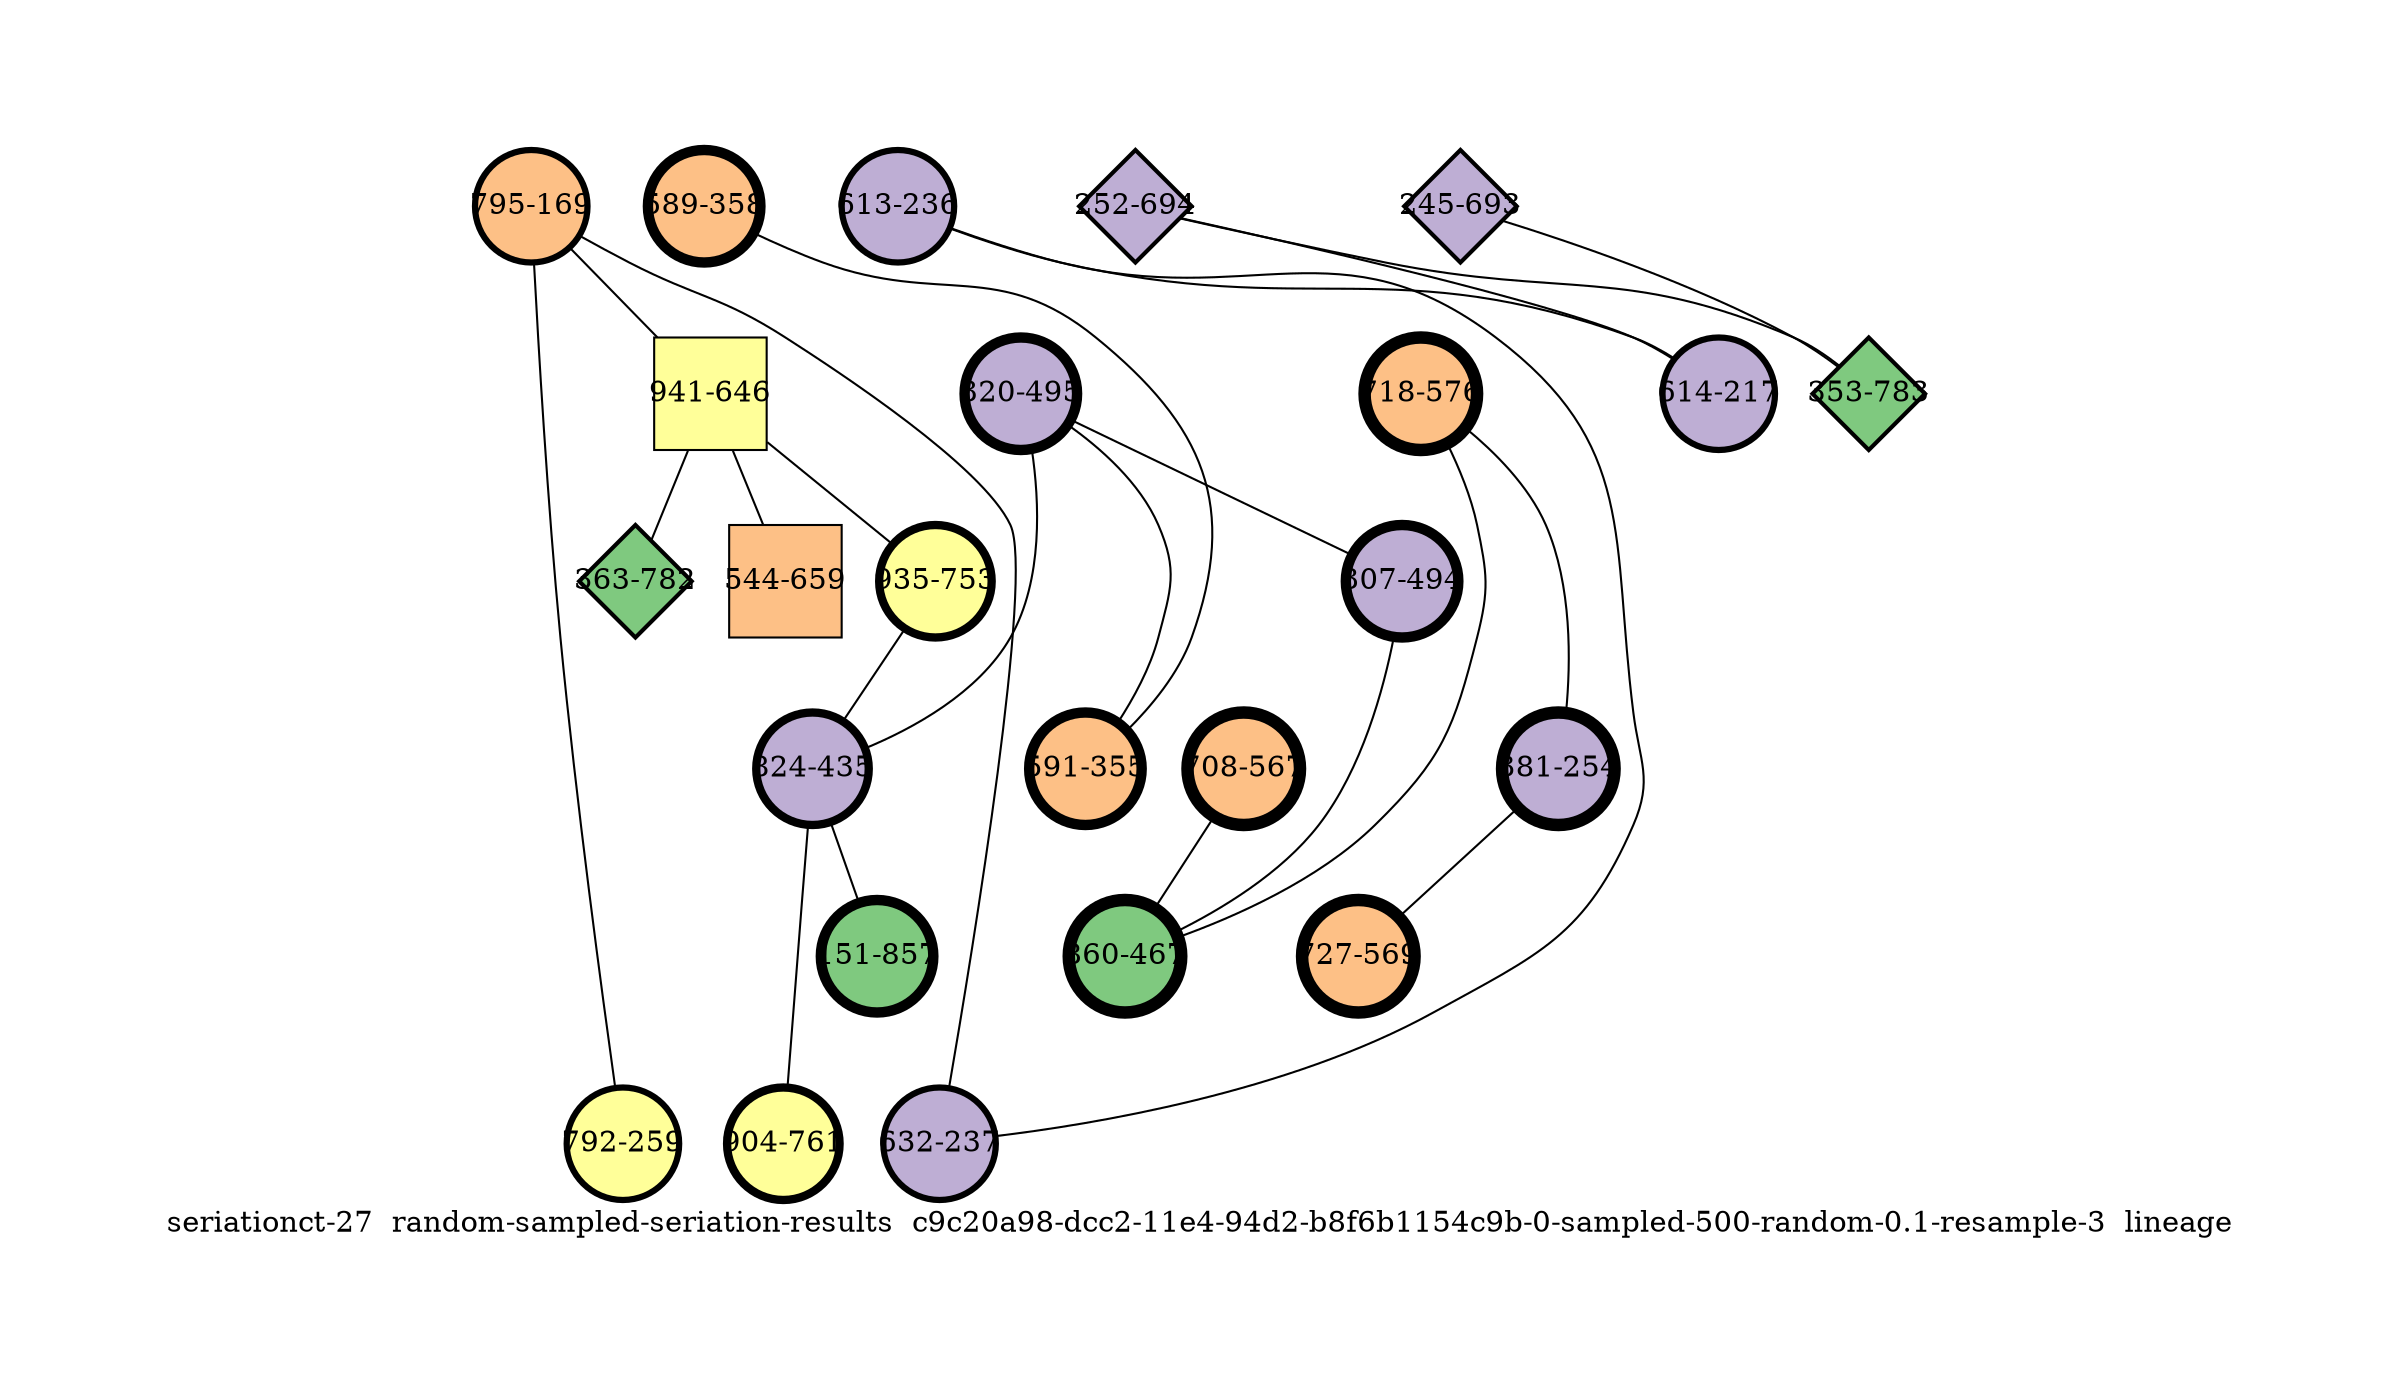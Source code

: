 strict graph "seriationct-27  random-sampled-seriation-results  c9c20a98-dcc2-11e4-94d2-b8f6b1154c9b-0-sampled-500-random-0.1-resample-3  lineage" {
labelloc=b;
ratio=auto;
pad="1.0";
label="seriationct-27  random-sampled-seriation-results  c9c20a98-dcc2-11e4-94d2-b8f6b1154c9b-0-sampled-500-random-0.1-resample-3  lineage";
node [width="0.75", style=filled, fixedsize=true, height="0.75", shape=circle, label=""];
0 [xCoordinate="169.0", appears_in_slice=3, yCoordinate="795.0", colorscheme=accent6, lineage_id=0, short_label="795-169", label="795-169", shape=circle, cluster_id=2, fillcolor=3, size="500.0", id=0, penwidth="3.0"];
1 [xCoordinate="646.0", appears_in_slice=1, yCoordinate="941.0", colorscheme=accent6, lineage_id=1, short_label="941-646", label="941-646", shape=square, cluster_id=3, fillcolor=4, size="500.0", id=1, penwidth="1.0"];
2 [xCoordinate="495.0", appears_in_slice=5, yCoordinate="320.0", colorscheme=accent6, lineage_id=0, short_label="320-495", label="320-495", shape=circle, cluster_id=1, fillcolor=2, size="500.0", id=2, penwidth="5.0"];
3 [xCoordinate="236.0", appears_in_slice=3, yCoordinate="613.0", colorscheme=accent6, lineage_id=0, short_label="613-236", label="613-236", shape=circle, cluster_id=1, fillcolor=2, size="500.0", id=3, penwidth="3.0"];
4 [xCoordinate="693.0", appears_in_slice=2, yCoordinate="245.0", colorscheme=accent6, lineage_id=2, short_label="245-693", label="245-693", shape=diamond, cluster_id=1, fillcolor=2, size="500.0", id=4, penwidth="2.0"];
5 [xCoordinate="494.0", appears_in_slice=5, yCoordinate="307.0", colorscheme=accent6, lineage_id=0, short_label="307-494", label="307-494", shape=circle, cluster_id=1, fillcolor=2, size="500.0", id=5, penwidth="5.0"];
6 [xCoordinate="753.0", appears_in_slice=4, yCoordinate="935.0", colorscheme=accent6, lineage_id=0, short_label="935-753", label="935-753", shape=circle, cluster_id=3, fillcolor=4, size="500.0", id=6, penwidth="4.0"];
7 [xCoordinate="259.0", appears_in_slice=3, yCoordinate="792.0", colorscheme=accent6, lineage_id=0, short_label="792-259", label="792-259", shape=circle, cluster_id=3, fillcolor=4, size="500.0", id=7, penwidth="3.0"];
8 [xCoordinate="576.0", appears_in_slice=6, yCoordinate="718.0", colorscheme=accent6, lineage_id=0, short_label="718-576", label="718-576", shape=circle, cluster_id=2, fillcolor=3, size="500.0", id=8, penwidth="6.0"];
9 [xCoordinate="782.0", appears_in_slice=2, yCoordinate="363.0", colorscheme=accent6, lineage_id=2, short_label="363-782", label="363-782", shape=diamond, cluster_id=0, fillcolor=1, size="500.0", id=9, penwidth="2.0"];
10 [xCoordinate="694.0", appears_in_slice=2, yCoordinate="252.0", colorscheme=accent6, lineage_id=2, short_label="252-694", label="252-694", shape=diamond, cluster_id=1, fillcolor=2, size="500.0", id=10, penwidth="2.0"];
11 [xCoordinate="217.0", appears_in_slice=3, yCoordinate="614.0", colorscheme=accent6, lineage_id=0, short_label="614-217", label="614-217", shape=circle, cluster_id=1, fillcolor=2, size="500.0", id=11, penwidth="3.0"];
12 [xCoordinate="783.0", appears_in_slice=2, yCoordinate="353.0", colorscheme=accent6, lineage_id=2, short_label="353-783", label="353-783", shape=diamond, cluster_id=0, fillcolor=1, size="500.0", id=12, penwidth="2.0"];
13 [xCoordinate="254.0", appears_in_slice=6, yCoordinate="381.0", colorscheme=accent6, lineage_id=0, short_label="381-254", label="381-254", shape=circle, cluster_id=1, fillcolor=2, size="500.0", id=13, penwidth="6.0"];
14 [xCoordinate="237.0", appears_in_slice=3, yCoordinate="632.0", colorscheme=accent6, lineage_id=0, short_label="632-237", label="632-237", shape=circle, cluster_id=1, fillcolor=2, size="500.0", id=14, penwidth="3.0"];
15 [xCoordinate="435.0", appears_in_slice=4, yCoordinate="824.0", colorscheme=accent6, lineage_id=0, short_label="824-435", label="824-435", shape=circle, cluster_id=1, fillcolor=2, size="500.0", id=15, penwidth="4.0"];
16 [xCoordinate="761.0", appears_in_slice=4, yCoordinate="904.0", colorscheme=accent6, lineage_id=0, short_label="904-761", label="904-761", shape=circle, cluster_id=3, fillcolor=4, size="500.0", id=16, penwidth="4.0"];
17 [xCoordinate="857.0", appears_in_slice=5, yCoordinate="151.0", colorscheme=accent6, lineage_id=0, short_label="151-857", label="151-857", shape=circle, cluster_id=0, fillcolor=1, size="500.0", id=17, penwidth="5.0"];
18 [xCoordinate="358.0", appears_in_slice=5, yCoordinate="589.0", colorscheme=accent6, lineage_id=0, short_label="589-358", label="589-358", shape=circle, cluster_id=2, fillcolor=3, size="500.0", id=18, penwidth="5.0"];
19 [xCoordinate="355.0", appears_in_slice=5, yCoordinate="591.0", colorscheme=accent6, lineage_id=0, short_label="591-355", label="591-355", shape=circle, cluster_id=2, fillcolor=3, size="500.0", id=19, penwidth="5.0"];
20 [xCoordinate="569.0", appears_in_slice=6, yCoordinate="727.0", colorscheme=accent6, lineage_id=0, short_label="727-569", label="727-569", shape=circle, cluster_id=2, fillcolor=3, size="500.0", id=20, penwidth="6.0"];
21 [xCoordinate="567.0", appears_in_slice=6, yCoordinate="708.0", colorscheme=accent6, lineage_id=0, short_label="708-567", label="708-567", shape=circle, cluster_id=2, fillcolor=3, size="500.0", id=21, penwidth="6.0"];
22 [xCoordinate="467.0", appears_in_slice=6, yCoordinate="860.0", colorscheme=accent6, lineage_id=0, short_label="860-467", label="860-467", shape=circle, cluster_id=0, fillcolor=1, size="500.0", id=22, penwidth="6.0"];
23 [xCoordinate="659.0", appears_in_slice=1, yCoordinate="544.0", colorscheme=accent6, lineage_id=1, short_label="544-659", label="544-659", shape=square, cluster_id=2, fillcolor=3, size="500.0", id=23, penwidth="1.0"];
0 -- 1  [inverseweight="1.91780735546", weight="0.521428806262"];
0 -- 14  [inverseweight="5.03895045964", weight="0.198454024902"];
0 -- 7  [inverseweight="3.86772680976", weight="0.258549801779"];
1 -- 9  [inverseweight="1.88262833317", weight="0.531172288434"];
1 -- 6  [inverseweight="1.84397675105", weight="0.542306186577"];
1 -- 23  [inverseweight="1.7124894511", weight="0.583945202909"];
2 -- 19  [inverseweight="16.8168198499", weight="0.0594642749893"];
2 -- 5  [inverseweight="19.702760156", weight="0.0507543101618"];
2 -- 15  [inverseweight="1.72547204588", weight="0.57955155077"];
3 -- 11  [inverseweight="3.74892233972", weight="0.266743322316"];
3 -- 14  [inverseweight="16.4666230485", weight="0.0607289058028"];
4 -- 12  [inverseweight="24.0562612162", weight="0.0415692193817"];
5 -- 22  [inverseweight="4.91330793094", weight="0.203528867731"];
6 -- 15  [inverseweight="16.0540324767", weight="0.0622896460096"];
8 -- 13  [inverseweight="2.72910477449", weight="0.366420523443"];
8 -- 22  [inverseweight="2.72060753379", weight="0.367564960245"];
10 -- 11  [inverseweight="5.60772154092", weight="0.178325545001"];
10 -- 12  [inverseweight="33.5578027607", weight="0.0297993288515"];
13 -- 20  [inverseweight="25.0", weight="0.04"];
15 -- 16  [inverseweight="2.41222409051", weight="0.414555183299"];
15 -- 17  [inverseweight="1.92893540185", weight="0.5184206786"];
18 -- 19  [inverseweight="18.7382922249", weight="0.0533666562565"];
21 -- 22  [inverseweight="20.0160192256", weight="0.0499599839872"];
}
